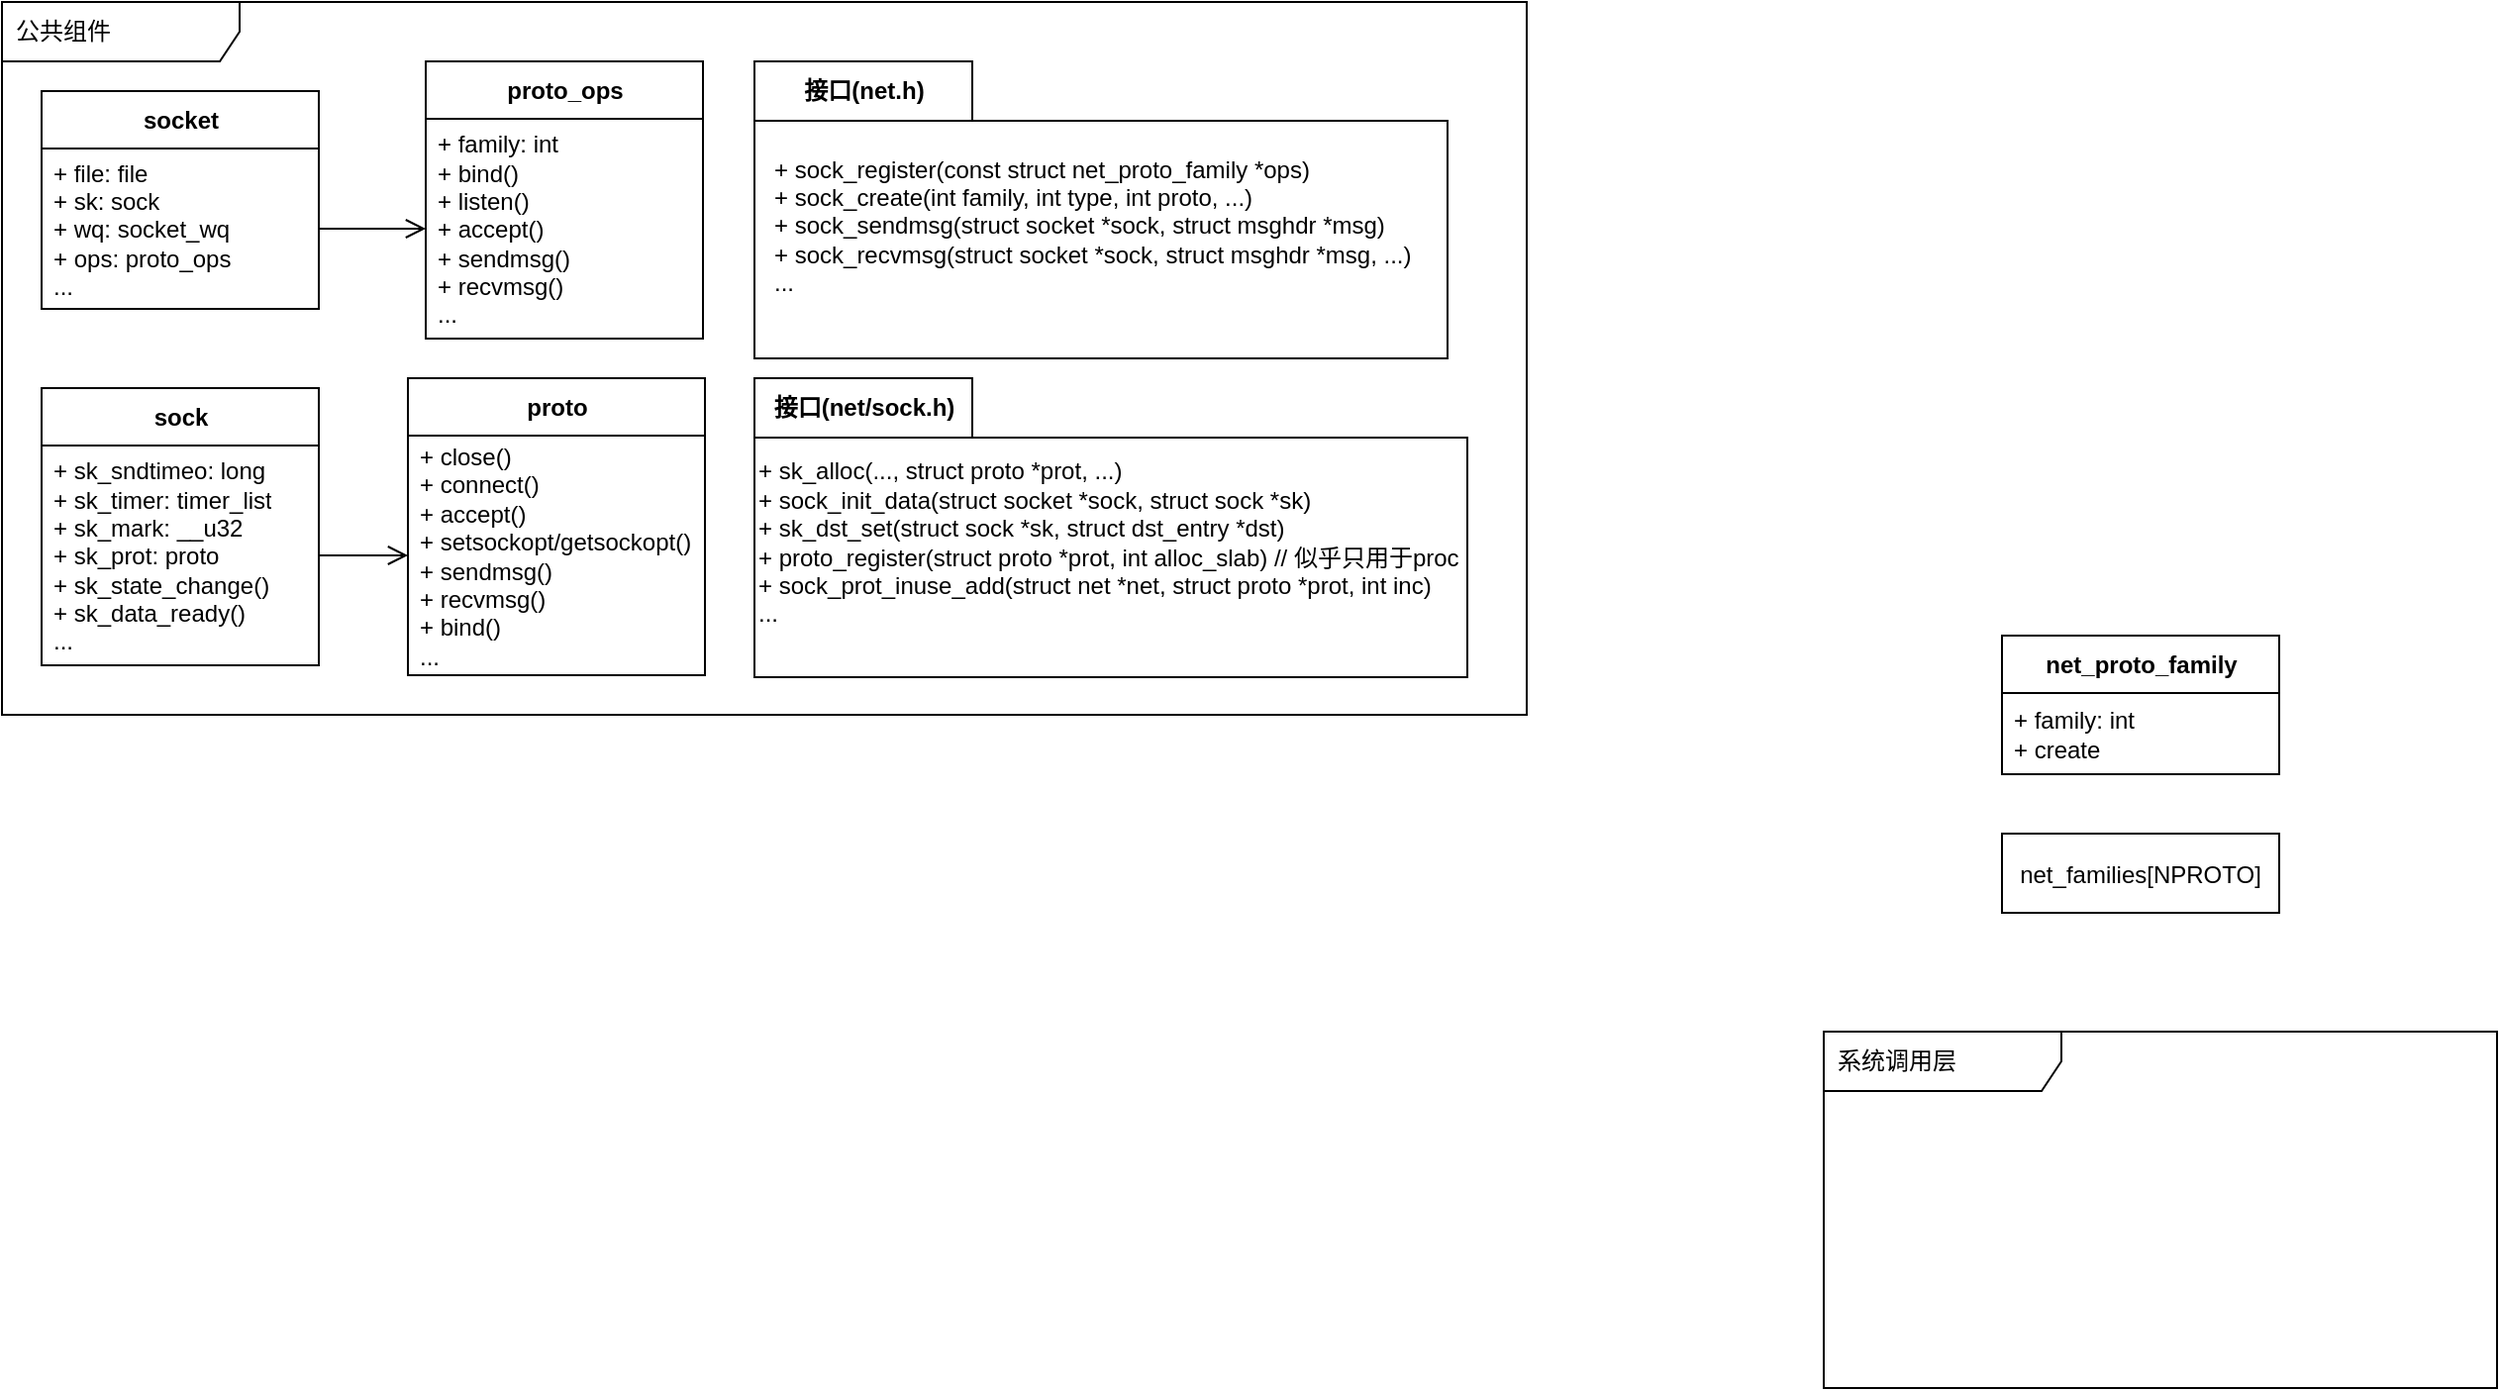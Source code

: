 <mxfile>
    <diagram id="rIOExLRtfl85iGjMS-xl" name="第 1 页">
        <mxGraphModel dx="1386" dy="784" grid="1" gridSize="10" guides="1" tooltips="1" connect="1" arrows="1" fold="1" page="1" pageScale="1" pageWidth="827" pageHeight="1169" math="0" shadow="0">
            <root>
                <mxCell id="0"/>
                <mxCell id="1" parent="0"/>
                <mxCell id="50" value="公共组件" style="shape=umlFrame;whiteSpace=wrap;html=1;width=120;height=30;boundedLbl=1;verticalAlign=middle;align=left;spacingLeft=5;" parent="1" vertex="1">
                    <mxGeometry x="130" y="80" width="770" height="360" as="geometry"/>
                </mxCell>
                <mxCell id="36" value="socket" style="swimlane;fontStyle=1;align=center;verticalAlign=middle;childLayout=stackLayout;horizontal=1;startSize=29;horizontalStack=0;resizeParent=1;resizeParentMax=0;resizeLast=0;collapsible=0;marginBottom=0;html=1;" parent="1" vertex="1">
                    <mxGeometry x="150" y="125" width="140" height="110" as="geometry"/>
                </mxCell>
                <mxCell id="38" value="+ file: file&lt;br&gt;+ sk: sock&lt;br&gt;+ wq:&amp;nbsp;socket_wq&lt;br&gt;+ ops: proto_ops&lt;br&gt;..." style="text;html=1;strokeColor=none;fillColor=none;align=left;verticalAlign=middle;spacingLeft=4;spacingRight=4;overflow=hidden;rotatable=0;points=[[0,0.5],[1,0.5]];portConstraint=eastwest;" parent="36" vertex="1">
                    <mxGeometry y="29" width="140" height="81" as="geometry"/>
                </mxCell>
                <mxCell id="39" value="proto_ops" style="swimlane;fontStyle=1;align=center;verticalAlign=middle;childLayout=stackLayout;horizontal=1;startSize=29;horizontalStack=0;resizeParent=1;resizeParentMax=0;resizeLast=0;collapsible=0;marginBottom=0;html=1;" parent="1" vertex="1">
                    <mxGeometry x="344" y="110" width="140" height="140" as="geometry"/>
                </mxCell>
                <mxCell id="41" value="&lt;div&gt;+ family: int&lt;/div&gt;&lt;div&gt;+ bind()&lt;/div&gt;&lt;div&gt;+ listen()&lt;/div&gt;&lt;div&gt;+ accept()&lt;/div&gt;&lt;div&gt;+ sendmsg()&lt;/div&gt;&lt;div&gt;+ recvmsg()&lt;/div&gt;&lt;div&gt;...&lt;/div&gt;" style="text;html=1;strokeColor=none;fillColor=none;align=left;verticalAlign=middle;spacingLeft=4;spacingRight=4;overflow=hidden;rotatable=0;points=[[0,0.5],[1,0.5]];portConstraint=eastwest;" parent="39" vertex="1">
                    <mxGeometry y="29" width="140" height="111" as="geometry"/>
                </mxCell>
                <mxCell id="44" value="net_proto_family" style="swimlane;fontStyle=1;align=center;verticalAlign=middle;childLayout=stackLayout;horizontal=1;startSize=29;horizontalStack=0;resizeParent=1;resizeParentMax=0;resizeLast=0;collapsible=0;marginBottom=0;html=1;" parent="1" vertex="1">
                    <mxGeometry x="1140" y="400" width="140" height="70" as="geometry"/>
                </mxCell>
                <mxCell id="46" value="+ family: int&lt;br&gt;+ create" style="text;html=1;strokeColor=none;fillColor=none;align=left;verticalAlign=middle;spacingLeft=4;spacingRight=4;overflow=hidden;rotatable=0;points=[[0,0.5],[1,0.5]];portConstraint=eastwest;" parent="44" vertex="1">
                    <mxGeometry y="29" width="140" height="41" as="geometry"/>
                </mxCell>
                <mxCell id="47" value="接口(net.h)" style="shape=folder;fontStyle=1;tabWidth=110;tabHeight=30;tabPosition=left;html=1;boundedLbl=1;labelInHeader=1;container=1;collapsible=0;" parent="1" vertex="1">
                    <mxGeometry x="510" y="110" width="350" height="150" as="geometry"/>
                </mxCell>
                <mxCell id="48" value="&lt;p style=&quot;border-color: var(--border-color); margin: 0px 0px 0px 8px;&quot;&gt;+ sock_register(const struct net_proto_family *ops)&lt;br style=&quot;border-color: var(--border-color);&quot;&gt;+ sock_create(int family, int type, int proto, ...)&lt;/p&gt;&lt;p style=&quot;border-color: var(--border-color); margin: 0px 0px 0px 8px;&quot;&gt;+&amp;nbsp;sock_sendmsg(struct socket *sock, struct msghdr *msg)&lt;/p&gt;&lt;p style=&quot;border-color: var(--border-color); margin: 0px 0px 0px 8px;&quot;&gt;+&amp;nbsp;sock_recvmsg(struct socket *sock, struct msghdr *msg, ...)&lt;br style=&quot;border-color: var(--border-color);&quot;&gt;...&lt;/p&gt;" style="html=1;strokeColor=none;resizeWidth=1;resizeHeight=1;fillColor=none;part=1;connectable=0;allowArrows=0;deletable=0;align=left;" parent="47" vertex="1">
                    <mxGeometry width="350" height="105.0" relative="1" as="geometry">
                        <mxPoint y="30" as="offset"/>
                    </mxGeometry>
                </mxCell>
                <mxCell id="49" value="net_families[NPROTO]" style="fontStyle=0;" parent="1" vertex="1">
                    <mxGeometry x="1140" y="500" width="140" height="40" as="geometry"/>
                </mxCell>
                <mxCell id="52" value="sock" style="swimlane;fontStyle=1;align=center;verticalAlign=middle;childLayout=stackLayout;horizontal=1;startSize=29;horizontalStack=0;resizeParent=1;resizeParentMax=0;resizeLast=0;collapsible=0;marginBottom=0;html=1;" parent="1" vertex="1">
                    <mxGeometry x="150" y="275" width="140" height="140" as="geometry"/>
                </mxCell>
                <mxCell id="54" value="+&amp;nbsp;sk_sndtimeo: long&lt;br&gt;+&amp;nbsp;sk_timer: timer_list&lt;br&gt;+ sk_mark: __u32&lt;br&gt;+ sk_prot: proto&lt;br&gt;+&amp;nbsp;sk_state_change()&lt;br&gt;+&amp;nbsp;sk_data_ready()&lt;br&gt;..." style="text;html=1;strokeColor=none;fillColor=none;align=left;verticalAlign=middle;spacingLeft=4;spacingRight=4;overflow=hidden;rotatable=0;points=[[0,0.5],[1,0.5]];portConstraint=eastwest;" parent="52" vertex="1">
                    <mxGeometry y="29" width="140" height="111" as="geometry"/>
                </mxCell>
                <mxCell id="55" value="" style="endArrow=open;startArrow=none;endFill=0;startFill=0;endSize=8;html=1;verticalAlign=bottom;labelBackgroundColor=none;strokeWidth=1;exitX=1;exitY=0.5;exitDx=0;exitDy=0;entryX=0;entryY=0.5;entryDx=0;entryDy=0;" parent="1" source="38" target="41" edge="1">
                    <mxGeometry width="160" relative="1" as="geometry">
                        <mxPoint x="360" y="310" as="sourcePoint"/>
                        <mxPoint x="520" y="310" as="targetPoint"/>
                    </mxGeometry>
                </mxCell>
                <mxCell id="58" value="proto" style="swimlane;fontStyle=1;align=center;verticalAlign=middle;childLayout=stackLayout;horizontal=1;startSize=29;horizontalStack=0;resizeParent=1;resizeParentMax=0;resizeLast=0;collapsible=0;marginBottom=0;html=1;" parent="1" vertex="1">
                    <mxGeometry x="335" y="270" width="150" height="150" as="geometry"/>
                </mxCell>
                <mxCell id="59" value="+ close()&lt;br&gt;+&amp;nbsp;connect()&lt;br&gt;+&amp;nbsp;accept()&lt;br&gt;+&amp;nbsp;setsockopt/getsockopt()&lt;br&gt;+&amp;nbsp;sendmsg()&lt;br&gt;+ recvmsg()&lt;br&gt;+ bind()&lt;br&gt;..." style="text;html=1;strokeColor=none;fillColor=none;align=left;verticalAlign=middle;spacingLeft=4;spacingRight=4;overflow=hidden;rotatable=0;points=[[0,0.5],[1,0.5]];portConstraint=eastwest;" parent="58" vertex="1">
                    <mxGeometry y="29" width="150" height="121" as="geometry"/>
                </mxCell>
                <mxCell id="61" value="接口(net/sock.h)" style="shape=folder;fontStyle=1;tabWidth=110;tabHeight=30;tabPosition=left;html=1;boundedLbl=1;labelInHeader=1;container=1;collapsible=0;" parent="1" vertex="1">
                    <mxGeometry x="510" y="270" width="360" height="151" as="geometry"/>
                </mxCell>
                <mxCell id="62" value="+&amp;nbsp;sk_alloc(..., struct proto *prot, ...)&lt;br&gt;+&amp;nbsp;sock_init_data(struct socket *sock, struct sock *sk)&lt;br&gt;+&amp;nbsp;sk_dst_set(struct sock *sk, struct dst_entry *dst)&lt;br&gt;+ proto_register(struct proto *prot, int alloc_slab) // 似乎只用于proc&lt;br&gt;+&amp;nbsp;sock_prot_inuse_add(struct net *net, struct proto *prot, int inc)&lt;br&gt;..." style="html=1;strokeColor=none;resizeWidth=1;resizeHeight=1;fillColor=none;part=1;connectable=0;allowArrows=0;deletable=0;align=left;verticalAlign=middle;" parent="61" vertex="1">
                    <mxGeometry width="360.0" height="105.7" relative="1" as="geometry">
                        <mxPoint y="30" as="offset"/>
                    </mxGeometry>
                </mxCell>
                <mxCell id="63" value="" style="endArrow=open;startArrow=none;endFill=0;startFill=0;endSize=8;html=1;verticalAlign=bottom;labelBackgroundColor=none;strokeWidth=1;exitX=1;exitY=0.5;exitDx=0;exitDy=0;entryX=0;entryY=0.5;entryDx=0;entryDy=0;" edge="1" parent="1" source="54" target="59">
                    <mxGeometry width="160" relative="1" as="geometry">
                        <mxPoint x="30" y="540" as="sourcePoint"/>
                        <mxPoint x="190" y="540" as="targetPoint"/>
                    </mxGeometry>
                </mxCell>
                <mxCell id="64" value="系统调用层" style="shape=umlFrame;whiteSpace=wrap;html=1;width=120;height=30;boundedLbl=1;verticalAlign=middle;align=left;spacingLeft=5;" vertex="1" parent="1">
                    <mxGeometry x="1050" y="600" width="340" height="180" as="geometry"/>
                </mxCell>
            </root>
        </mxGraphModel>
    </diagram>
</mxfile>